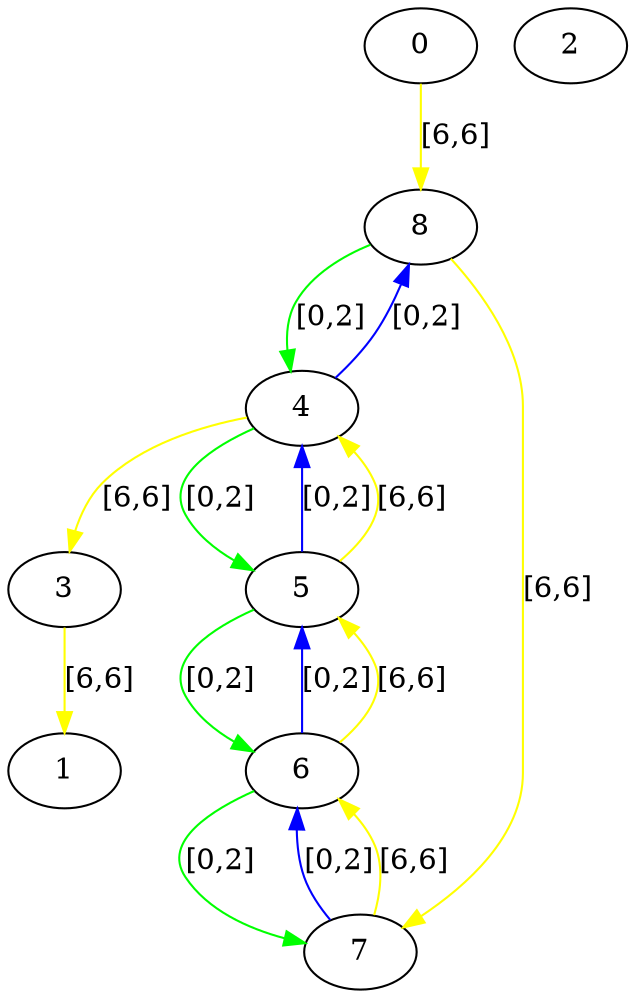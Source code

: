 digraph  {
0 [Country="United States", Internal=1, Latitude="42.37843", Longitude="-71.11644", id=0, label=0];
1 [Country="United States", Internal=1, Latitude="37.45383", Longitude="-122.18219", id=1, label=1];
2 [Country="United States", Internal=1, Latitude="34.42083", Longitude="-119.69819", id=2, label=2];
3 [Country="United States", Internal=1, Latitude="34.05223", Longitude="-118.24368", id=3, label=3];
4 [Country="United States", Internal=1, Latitude="34.01945", Longitude="-118.49119", id=4, label=4];
5 [Country="United States", Internal=1, Latitude="34.01945", Longitude="-118.49119", id=5, label=5];
6 [Country="United States", Internal=1, Latitude="40.76078", Longitude="-111.89105", id=6, label=6];
7 [Country="United States", Internal=1, Latitude="42.35954", Longitude="-71.09172", id=7, label=7];
8 [Country="United States", Internal=1, Latitude="42.3751", Longitude="-71.10561", id=8, label=8];
0 -> 8  [color=yellow, key=0, label="[6,6]"];
3 -> 1  [color=yellow, key=0, label="[6,6]"];
4 -> 8  [color=blue, key=0, label="[0,2]"];
4 -> 5  [color=green, key=0, label="[0,2]"];
4 -> 3  [color=yellow, key=0, label="[6,6]"];
5 -> 4  [color=blue, key=0, label="[0,2]"];
5 -> 4  [color=yellow, key=1, label="[6,6]"];
5 -> 6  [color=green, key=0, label="[0,2]"];
6 -> 5  [color=blue, key=0, label="[0,2]"];
6 -> 5  [color=yellow, key=1, label="[6,6]"];
6 -> 7  [color=green, key=0, label="[0,2]"];
7 -> 6  [color=blue, key=0, label="[0,2]"];
7 -> 6  [color=yellow, key=1, label="[6,6]"];
8 -> 4  [color=green, key=0, label="[0,2]"];
8 -> 7  [color=yellow, key=0, label="[6,6]"];
}
